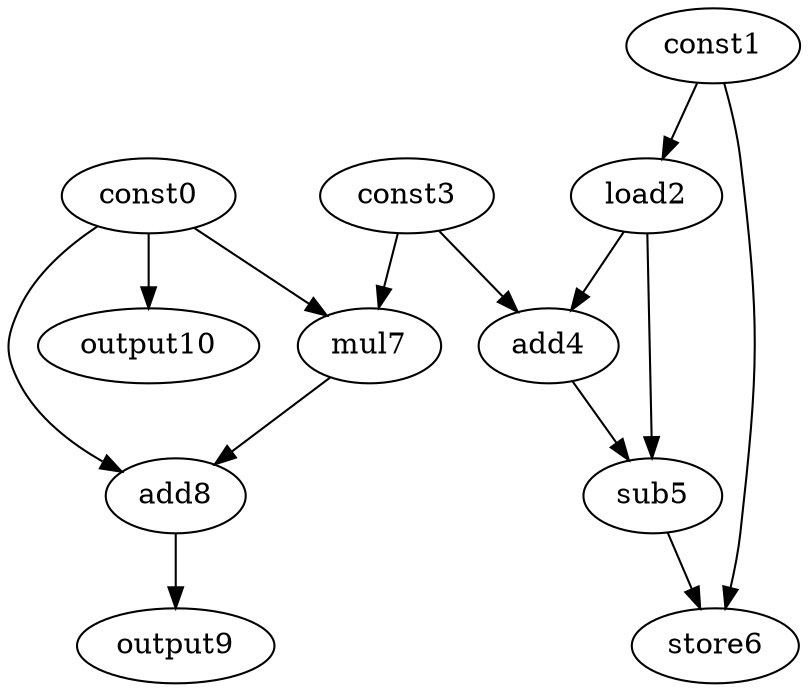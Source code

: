 digraph G { 
const0[opcode=const]; 
const1[opcode=const]; 
load2[opcode=load]; 
const3[opcode=const]; 
add4[opcode=add]; 
sub5[opcode=sub]; 
store6[opcode=store]; 
mul7[opcode=mul]; 
add8[opcode=add]; 
output9[opcode=output]; 
output10[opcode=output]; 
const1->load2[operand=0];
const0->mul7[operand=0];
const3->mul7[operand=1];
const0->output10[operand=0];
load2->add4[operand=0];
const3->add4[operand=1];
const0->add8[operand=0];
mul7->add8[operand=1];
load2->sub5[operand=0];
add4->sub5[operand=1];
add8->output9[operand=0];
const1->store6[operand=0];
sub5->store6[operand=1];
}
